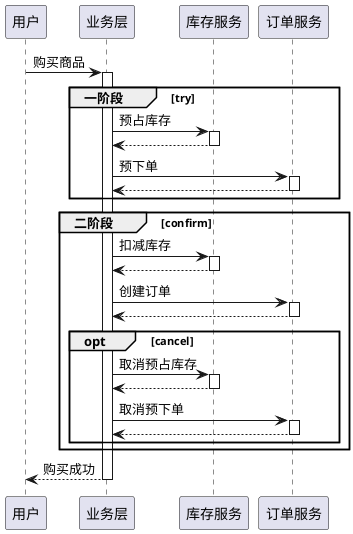 @startuml
autoactivate on

用户 -> 业务层: 购买商品

group 一阶段 [try]
    业务层 -> 库存服务: 预占库存
    return
    业务层 -> 订单服务: 预下单
    return
end

group 二阶段 [confirm]
    业务层 -> 库存服务: 扣减库存
    return
    业务层 -> 订单服务: 创建订单
    return

    opt cancel
        业务层 -> 库存服务: 取消预占库存
        return
        业务层 -> 订单服务: 取消预下单
        return
    end
end

return 购买成功

@enduml